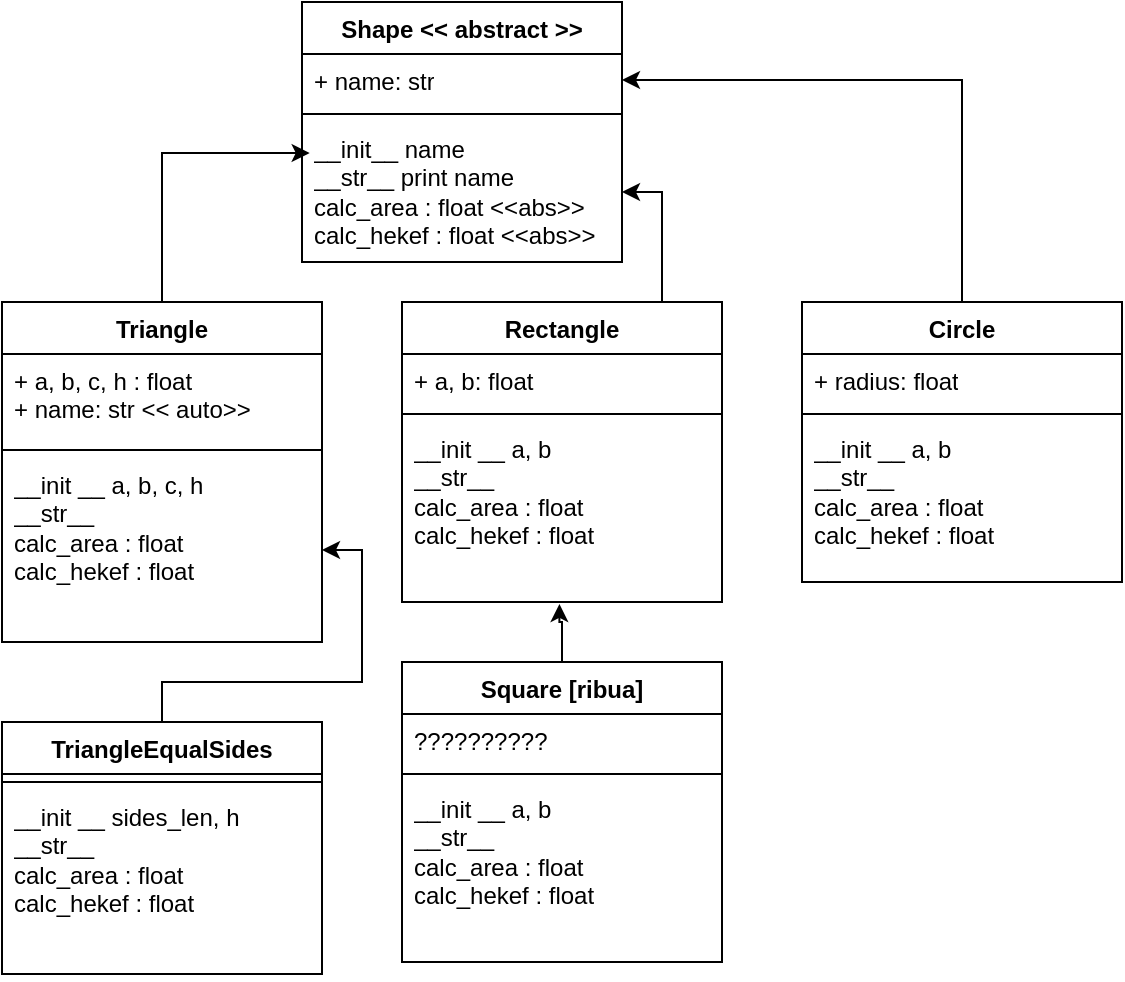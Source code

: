 <mxfile version="26.0.6">
  <diagram name="Page-1" id="OR1nNp7Qg3Z7OILo2-Il">
    <mxGraphModel dx="1301" dy="532" grid="1" gridSize="10" guides="1" tooltips="1" connect="1" arrows="1" fold="1" page="1" pageScale="1" pageWidth="850" pageHeight="1100" math="0" shadow="0">
      <root>
        <mxCell id="0" />
        <mxCell id="1" parent="0" />
        <mxCell id="hsh1m6hf6okEtepq93yK-5" value="Shape &amp;lt;&amp;lt; abstract &amp;gt;&amp;gt;" style="swimlane;fontStyle=1;align=center;verticalAlign=top;childLayout=stackLayout;horizontal=1;startSize=26;horizontalStack=0;resizeParent=1;resizeParentMax=0;resizeLast=0;collapsible=1;marginBottom=0;whiteSpace=wrap;html=1;" vertex="1" parent="1">
          <mxGeometry x="240" y="20" width="160" height="130" as="geometry" />
        </mxCell>
        <mxCell id="hsh1m6hf6okEtepq93yK-6" value="+ name: str" style="text;strokeColor=none;fillColor=none;align=left;verticalAlign=top;spacingLeft=4;spacingRight=4;overflow=hidden;rotatable=0;points=[[0,0.5],[1,0.5]];portConstraint=eastwest;whiteSpace=wrap;html=1;" vertex="1" parent="hsh1m6hf6okEtepq93yK-5">
          <mxGeometry y="26" width="160" height="26" as="geometry" />
        </mxCell>
        <mxCell id="hsh1m6hf6okEtepq93yK-7" value="" style="line;strokeWidth=1;fillColor=none;align=left;verticalAlign=middle;spacingTop=-1;spacingLeft=3;spacingRight=3;rotatable=0;labelPosition=right;points=[];portConstraint=eastwest;strokeColor=inherit;" vertex="1" parent="hsh1m6hf6okEtepq93yK-5">
          <mxGeometry y="52" width="160" height="8" as="geometry" />
        </mxCell>
        <mxCell id="hsh1m6hf6okEtepq93yK-8" value="__init__ name&lt;div&gt;__str__ print name&lt;/div&gt;&lt;div&gt;&lt;div&gt;calc_area : float &amp;lt;&amp;lt;abs&amp;gt;&amp;gt;&lt;/div&gt;&lt;div&gt;calc_hekef : float &amp;lt;&amp;lt;abs&amp;gt;&amp;gt;&lt;/div&gt;&lt;/div&gt;" style="text;strokeColor=none;fillColor=none;align=left;verticalAlign=top;spacingLeft=4;spacingRight=4;overflow=hidden;rotatable=0;points=[[0,0.5],[1,0.5]];portConstraint=eastwest;whiteSpace=wrap;html=1;" vertex="1" parent="hsh1m6hf6okEtepq93yK-5">
          <mxGeometry y="60" width="160" height="70" as="geometry" />
        </mxCell>
        <mxCell id="hsh1m6hf6okEtepq93yK-9" value="Triangle" style="swimlane;fontStyle=1;align=center;verticalAlign=top;childLayout=stackLayout;horizontal=1;startSize=26;horizontalStack=0;resizeParent=1;resizeParentMax=0;resizeLast=0;collapsible=1;marginBottom=0;whiteSpace=wrap;html=1;" vertex="1" parent="1">
          <mxGeometry x="90" y="170" width="160" height="170" as="geometry" />
        </mxCell>
        <mxCell id="hsh1m6hf6okEtepq93yK-10" value="+ a, b, c, h : float&lt;div&gt;+ name: str &amp;lt;&amp;lt; auto&amp;gt;&amp;gt;&lt;/div&gt;" style="text;strokeColor=none;fillColor=none;align=left;verticalAlign=top;spacingLeft=4;spacingRight=4;overflow=hidden;rotatable=0;points=[[0,0.5],[1,0.5]];portConstraint=eastwest;whiteSpace=wrap;html=1;" vertex="1" parent="hsh1m6hf6okEtepq93yK-9">
          <mxGeometry y="26" width="160" height="44" as="geometry" />
        </mxCell>
        <mxCell id="hsh1m6hf6okEtepq93yK-11" value="" style="line;strokeWidth=1;fillColor=none;align=left;verticalAlign=middle;spacingTop=-1;spacingLeft=3;spacingRight=3;rotatable=0;labelPosition=right;points=[];portConstraint=eastwest;strokeColor=inherit;" vertex="1" parent="hsh1m6hf6okEtepq93yK-9">
          <mxGeometry y="70" width="160" height="8" as="geometry" />
        </mxCell>
        <mxCell id="hsh1m6hf6okEtepq93yK-12" value="__init __ a, b, c, h&lt;div&gt;__str__&lt;/div&gt;&lt;div&gt;calc_area : float&lt;/div&gt;&lt;div&gt;calc_hekef : float&lt;/div&gt;" style="text;strokeColor=none;fillColor=none;align=left;verticalAlign=top;spacingLeft=4;spacingRight=4;overflow=hidden;rotatable=0;points=[[0,0.5],[1,0.5]];portConstraint=eastwest;whiteSpace=wrap;html=1;" vertex="1" parent="hsh1m6hf6okEtepq93yK-9">
          <mxGeometry y="78" width="160" height="92" as="geometry" />
        </mxCell>
        <mxCell id="hsh1m6hf6okEtepq93yK-22" value="" style="edgeStyle=orthogonalEdgeStyle;rounded=0;orthogonalLoop=1;jettySize=auto;html=1;" edge="1" parent="1" source="hsh1m6hf6okEtepq93yK-13" target="hsh1m6hf6okEtepq93yK-8">
          <mxGeometry relative="1" as="geometry">
            <Array as="points">
              <mxPoint x="420" y="115" />
            </Array>
          </mxGeometry>
        </mxCell>
        <mxCell id="hsh1m6hf6okEtepq93yK-13" value="Rectangle" style="swimlane;fontStyle=1;align=center;verticalAlign=top;childLayout=stackLayout;horizontal=1;startSize=26;horizontalStack=0;resizeParent=1;resizeParentMax=0;resizeLast=0;collapsible=1;marginBottom=0;whiteSpace=wrap;html=1;" vertex="1" parent="1">
          <mxGeometry x="290" y="170" width="160" height="150" as="geometry" />
        </mxCell>
        <mxCell id="hsh1m6hf6okEtepq93yK-14" value="+ a, b: float" style="text;strokeColor=none;fillColor=none;align=left;verticalAlign=top;spacingLeft=4;spacingRight=4;overflow=hidden;rotatable=0;points=[[0,0.5],[1,0.5]];portConstraint=eastwest;whiteSpace=wrap;html=1;" vertex="1" parent="hsh1m6hf6okEtepq93yK-13">
          <mxGeometry y="26" width="160" height="26" as="geometry" />
        </mxCell>
        <mxCell id="hsh1m6hf6okEtepq93yK-15" value="" style="line;strokeWidth=1;fillColor=none;align=left;verticalAlign=middle;spacingTop=-1;spacingLeft=3;spacingRight=3;rotatable=0;labelPosition=right;points=[];portConstraint=eastwest;strokeColor=inherit;" vertex="1" parent="hsh1m6hf6okEtepq93yK-13">
          <mxGeometry y="52" width="160" height="8" as="geometry" />
        </mxCell>
        <mxCell id="hsh1m6hf6okEtepq93yK-16" value="__init __ a, b&lt;div&gt;__str__&lt;/div&gt;&lt;div&gt;calc_area : float&lt;/div&gt;&lt;div&gt;calc_hekef : float&lt;/div&gt;" style="text;strokeColor=none;fillColor=none;align=left;verticalAlign=top;spacingLeft=4;spacingRight=4;overflow=hidden;rotatable=0;points=[[0,0.5],[1,0.5]];portConstraint=eastwest;whiteSpace=wrap;html=1;" vertex="1" parent="hsh1m6hf6okEtepq93yK-13">
          <mxGeometry y="60" width="160" height="90" as="geometry" />
        </mxCell>
        <mxCell id="hsh1m6hf6okEtepq93yK-23" style="edgeStyle=orthogonalEdgeStyle;rounded=0;orthogonalLoop=1;jettySize=auto;html=1;" edge="1" parent="1" source="hsh1m6hf6okEtepq93yK-17" target="hsh1m6hf6okEtepq93yK-6">
          <mxGeometry relative="1" as="geometry" />
        </mxCell>
        <mxCell id="hsh1m6hf6okEtepq93yK-17" value="Circle" style="swimlane;fontStyle=1;align=center;verticalAlign=top;childLayout=stackLayout;horizontal=1;startSize=26;horizontalStack=0;resizeParent=1;resizeParentMax=0;resizeLast=0;collapsible=1;marginBottom=0;whiteSpace=wrap;html=1;" vertex="1" parent="1">
          <mxGeometry x="490" y="170" width="160" height="140" as="geometry" />
        </mxCell>
        <mxCell id="hsh1m6hf6okEtepq93yK-18" value="+ radius: float" style="text;strokeColor=none;fillColor=none;align=left;verticalAlign=top;spacingLeft=4;spacingRight=4;overflow=hidden;rotatable=0;points=[[0,0.5],[1,0.5]];portConstraint=eastwest;whiteSpace=wrap;html=1;" vertex="1" parent="hsh1m6hf6okEtepq93yK-17">
          <mxGeometry y="26" width="160" height="26" as="geometry" />
        </mxCell>
        <mxCell id="hsh1m6hf6okEtepq93yK-19" value="" style="line;strokeWidth=1;fillColor=none;align=left;verticalAlign=middle;spacingTop=-1;spacingLeft=3;spacingRight=3;rotatable=0;labelPosition=right;points=[];portConstraint=eastwest;strokeColor=inherit;" vertex="1" parent="hsh1m6hf6okEtepq93yK-17">
          <mxGeometry y="52" width="160" height="8" as="geometry" />
        </mxCell>
        <mxCell id="hsh1m6hf6okEtepq93yK-20" value="__init __ a, b&lt;div&gt;__str__&lt;/div&gt;&lt;div&gt;calc_area : float&lt;/div&gt;&lt;div&gt;calc_hekef : float&lt;/div&gt;" style="text;strokeColor=none;fillColor=none;align=left;verticalAlign=top;spacingLeft=4;spacingRight=4;overflow=hidden;rotatable=0;points=[[0,0.5],[1,0.5]];portConstraint=eastwest;whiteSpace=wrap;html=1;" vertex="1" parent="hsh1m6hf6okEtepq93yK-17">
          <mxGeometry y="60" width="160" height="80" as="geometry" />
        </mxCell>
        <mxCell id="hsh1m6hf6okEtepq93yK-21" style="edgeStyle=orthogonalEdgeStyle;rounded=0;orthogonalLoop=1;jettySize=auto;html=1;entryX=0.024;entryY=0.222;entryDx=0;entryDy=0;entryPerimeter=0;" edge="1" parent="1" source="hsh1m6hf6okEtepq93yK-9" target="hsh1m6hf6okEtepq93yK-8">
          <mxGeometry relative="1" as="geometry" />
        </mxCell>
        <mxCell id="hsh1m6hf6okEtepq93yK-28" value="" style="edgeStyle=orthogonalEdgeStyle;rounded=0;orthogonalLoop=1;jettySize=auto;html=1;" edge="1" parent="1" source="hsh1m6hf6okEtepq93yK-24" target="hsh1m6hf6okEtepq93yK-12">
          <mxGeometry relative="1" as="geometry" />
        </mxCell>
        <mxCell id="hsh1m6hf6okEtepq93yK-24" value="TriangleEqualSides" style="swimlane;fontStyle=1;align=center;verticalAlign=top;childLayout=stackLayout;horizontal=1;startSize=26;horizontalStack=0;resizeParent=1;resizeParentMax=0;resizeLast=0;collapsible=1;marginBottom=0;whiteSpace=wrap;html=1;" vertex="1" parent="1">
          <mxGeometry x="90" y="380" width="160" height="126" as="geometry" />
        </mxCell>
        <mxCell id="hsh1m6hf6okEtepq93yK-26" value="" style="line;strokeWidth=1;fillColor=none;align=left;verticalAlign=middle;spacingTop=-1;spacingLeft=3;spacingRight=3;rotatable=0;labelPosition=right;points=[];portConstraint=eastwest;strokeColor=inherit;" vertex="1" parent="hsh1m6hf6okEtepq93yK-24">
          <mxGeometry y="26" width="160" height="8" as="geometry" />
        </mxCell>
        <mxCell id="hsh1m6hf6okEtepq93yK-27" value="__init __ sides_len, h&lt;div&gt;__str__&lt;/div&gt;&lt;div&gt;calc_area : float&lt;/div&gt;&lt;div&gt;calc_hekef : float&lt;/div&gt;" style="text;strokeColor=none;fillColor=none;align=left;verticalAlign=top;spacingLeft=4;spacingRight=4;overflow=hidden;rotatable=0;points=[[0,0.5],[1,0.5]];portConstraint=eastwest;whiteSpace=wrap;html=1;" vertex="1" parent="hsh1m6hf6okEtepq93yK-24">
          <mxGeometry y="34" width="160" height="92" as="geometry" />
        </mxCell>
        <mxCell id="hsh1m6hf6okEtepq93yK-35" value="" style="edgeStyle=orthogonalEdgeStyle;rounded=0;orthogonalLoop=1;jettySize=auto;html=1;entryX=0.492;entryY=1.011;entryDx=0;entryDy=0;entryPerimeter=0;" edge="1" parent="1" source="hsh1m6hf6okEtepq93yK-31" target="hsh1m6hf6okEtepq93yK-16">
          <mxGeometry relative="1" as="geometry" />
        </mxCell>
        <mxCell id="hsh1m6hf6okEtepq93yK-31" value="Square [ribua]" style="swimlane;fontStyle=1;align=center;verticalAlign=top;childLayout=stackLayout;horizontal=1;startSize=26;horizontalStack=0;resizeParent=1;resizeParentMax=0;resizeLast=0;collapsible=1;marginBottom=0;whiteSpace=wrap;html=1;" vertex="1" parent="1">
          <mxGeometry x="290" y="350" width="160" height="150" as="geometry" />
        </mxCell>
        <mxCell id="hsh1m6hf6okEtepq93yK-32" value="??????????" style="text;strokeColor=none;fillColor=none;align=left;verticalAlign=top;spacingLeft=4;spacingRight=4;overflow=hidden;rotatable=0;points=[[0,0.5],[1,0.5]];portConstraint=eastwest;whiteSpace=wrap;html=1;" vertex="1" parent="hsh1m6hf6okEtepq93yK-31">
          <mxGeometry y="26" width="160" height="26" as="geometry" />
        </mxCell>
        <mxCell id="hsh1m6hf6okEtepq93yK-33" value="" style="line;strokeWidth=1;fillColor=none;align=left;verticalAlign=middle;spacingTop=-1;spacingLeft=3;spacingRight=3;rotatable=0;labelPosition=right;points=[];portConstraint=eastwest;strokeColor=inherit;" vertex="1" parent="hsh1m6hf6okEtepq93yK-31">
          <mxGeometry y="52" width="160" height="8" as="geometry" />
        </mxCell>
        <mxCell id="hsh1m6hf6okEtepq93yK-34" value="__init __ a, b&lt;div&gt;__str__&lt;/div&gt;&lt;div&gt;calc_area : float&lt;/div&gt;&lt;div&gt;calc_hekef : float&lt;/div&gt;" style="text;strokeColor=none;fillColor=none;align=left;verticalAlign=top;spacingLeft=4;spacingRight=4;overflow=hidden;rotatable=0;points=[[0,0.5],[1,0.5]];portConstraint=eastwest;whiteSpace=wrap;html=1;" vertex="1" parent="hsh1m6hf6okEtepq93yK-31">
          <mxGeometry y="60" width="160" height="90" as="geometry" />
        </mxCell>
      </root>
    </mxGraphModel>
  </diagram>
</mxfile>

